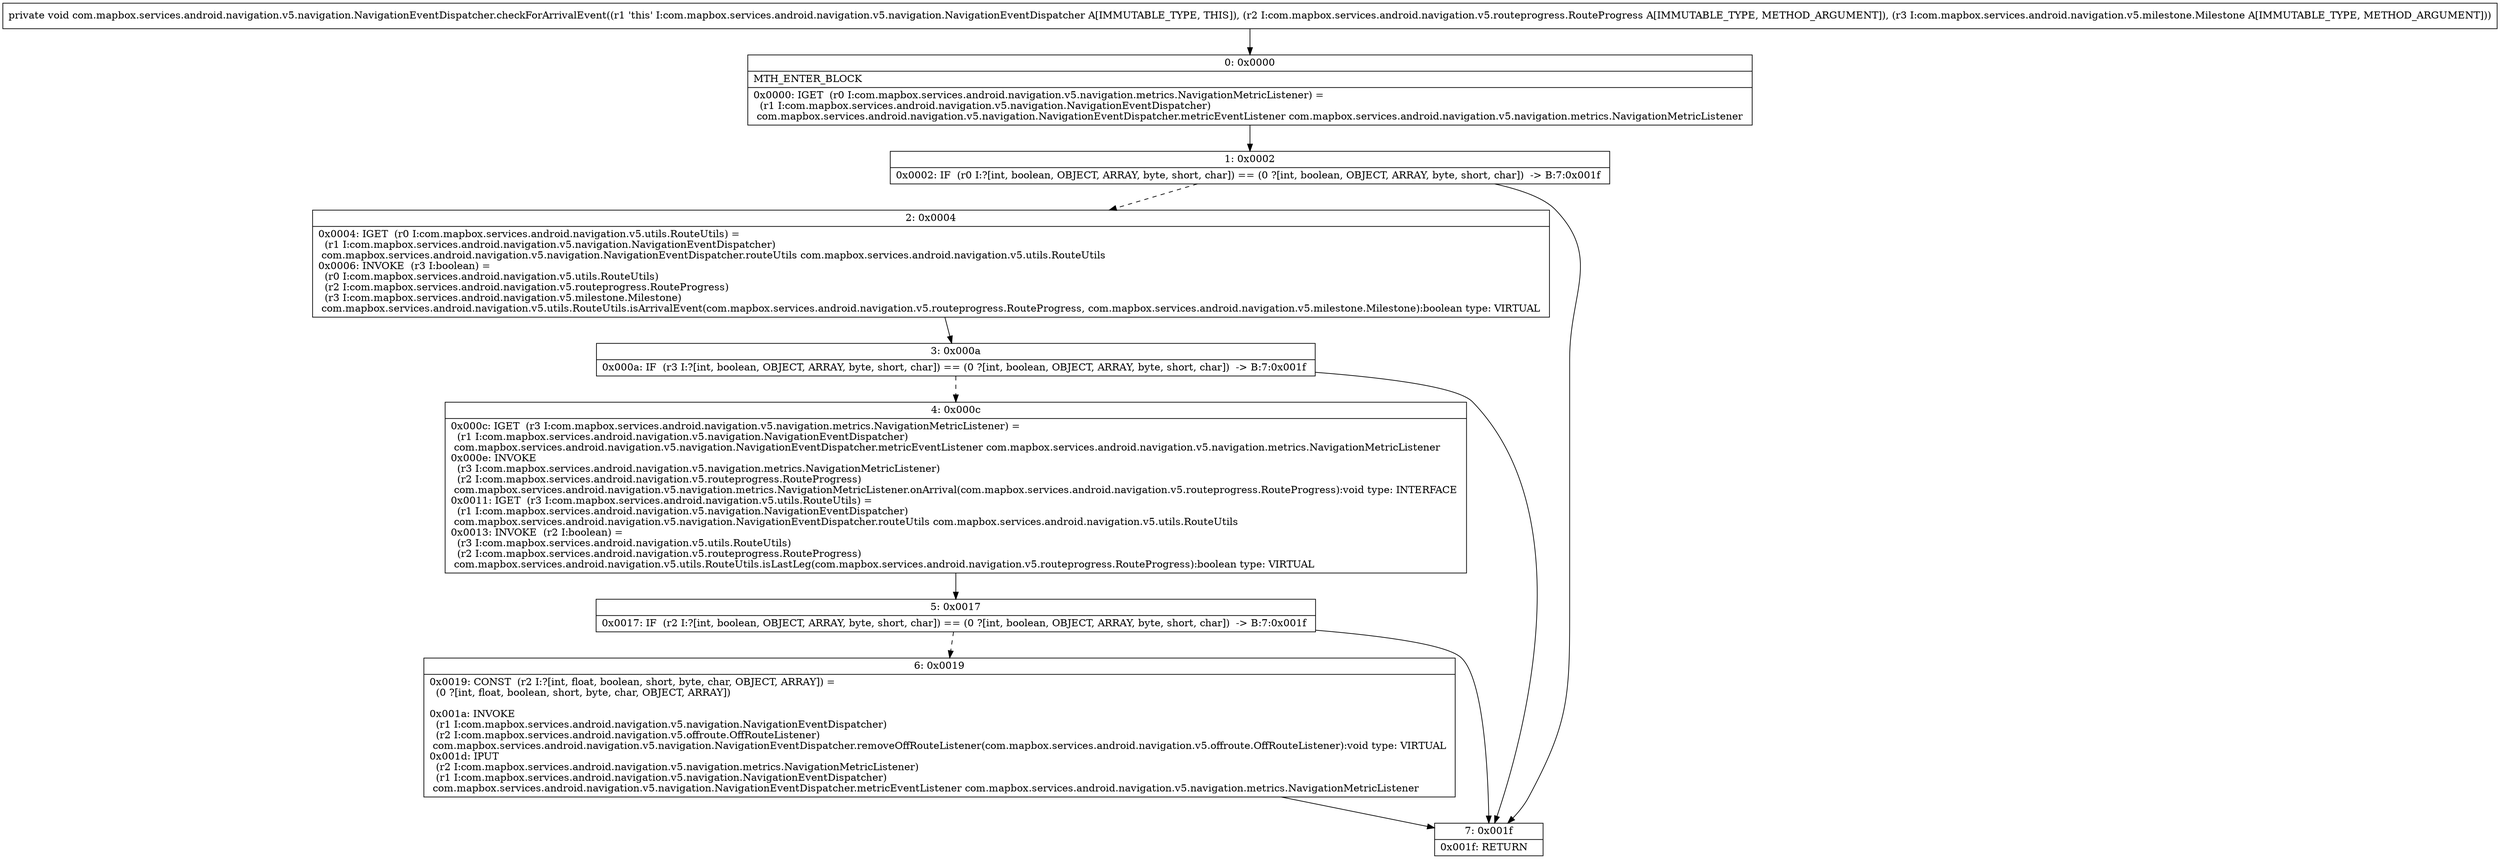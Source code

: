 digraph "CFG forcom.mapbox.services.android.navigation.v5.navigation.NavigationEventDispatcher.checkForArrivalEvent(Lcom\/mapbox\/services\/android\/navigation\/v5\/routeprogress\/RouteProgress;Lcom\/mapbox\/services\/android\/navigation\/v5\/milestone\/Milestone;)V" {
Node_0 [shape=record,label="{0\:\ 0x0000|MTH_ENTER_BLOCK\l|0x0000: IGET  (r0 I:com.mapbox.services.android.navigation.v5.navigation.metrics.NavigationMetricListener) = \l  (r1 I:com.mapbox.services.android.navigation.v5.navigation.NavigationEventDispatcher)\l com.mapbox.services.android.navigation.v5.navigation.NavigationEventDispatcher.metricEventListener com.mapbox.services.android.navigation.v5.navigation.metrics.NavigationMetricListener \l}"];
Node_1 [shape=record,label="{1\:\ 0x0002|0x0002: IF  (r0 I:?[int, boolean, OBJECT, ARRAY, byte, short, char]) == (0 ?[int, boolean, OBJECT, ARRAY, byte, short, char])  \-\> B:7:0x001f \l}"];
Node_2 [shape=record,label="{2\:\ 0x0004|0x0004: IGET  (r0 I:com.mapbox.services.android.navigation.v5.utils.RouteUtils) = \l  (r1 I:com.mapbox.services.android.navigation.v5.navigation.NavigationEventDispatcher)\l com.mapbox.services.android.navigation.v5.navigation.NavigationEventDispatcher.routeUtils com.mapbox.services.android.navigation.v5.utils.RouteUtils \l0x0006: INVOKE  (r3 I:boolean) = \l  (r0 I:com.mapbox.services.android.navigation.v5.utils.RouteUtils)\l  (r2 I:com.mapbox.services.android.navigation.v5.routeprogress.RouteProgress)\l  (r3 I:com.mapbox.services.android.navigation.v5.milestone.Milestone)\l com.mapbox.services.android.navigation.v5.utils.RouteUtils.isArrivalEvent(com.mapbox.services.android.navigation.v5.routeprogress.RouteProgress, com.mapbox.services.android.navigation.v5.milestone.Milestone):boolean type: VIRTUAL \l}"];
Node_3 [shape=record,label="{3\:\ 0x000a|0x000a: IF  (r3 I:?[int, boolean, OBJECT, ARRAY, byte, short, char]) == (0 ?[int, boolean, OBJECT, ARRAY, byte, short, char])  \-\> B:7:0x001f \l}"];
Node_4 [shape=record,label="{4\:\ 0x000c|0x000c: IGET  (r3 I:com.mapbox.services.android.navigation.v5.navigation.metrics.NavigationMetricListener) = \l  (r1 I:com.mapbox.services.android.navigation.v5.navigation.NavigationEventDispatcher)\l com.mapbox.services.android.navigation.v5.navigation.NavigationEventDispatcher.metricEventListener com.mapbox.services.android.navigation.v5.navigation.metrics.NavigationMetricListener \l0x000e: INVOKE  \l  (r3 I:com.mapbox.services.android.navigation.v5.navigation.metrics.NavigationMetricListener)\l  (r2 I:com.mapbox.services.android.navigation.v5.routeprogress.RouteProgress)\l com.mapbox.services.android.navigation.v5.navigation.metrics.NavigationMetricListener.onArrival(com.mapbox.services.android.navigation.v5.routeprogress.RouteProgress):void type: INTERFACE \l0x0011: IGET  (r3 I:com.mapbox.services.android.navigation.v5.utils.RouteUtils) = \l  (r1 I:com.mapbox.services.android.navigation.v5.navigation.NavigationEventDispatcher)\l com.mapbox.services.android.navigation.v5.navigation.NavigationEventDispatcher.routeUtils com.mapbox.services.android.navigation.v5.utils.RouteUtils \l0x0013: INVOKE  (r2 I:boolean) = \l  (r3 I:com.mapbox.services.android.navigation.v5.utils.RouteUtils)\l  (r2 I:com.mapbox.services.android.navigation.v5.routeprogress.RouteProgress)\l com.mapbox.services.android.navigation.v5.utils.RouteUtils.isLastLeg(com.mapbox.services.android.navigation.v5.routeprogress.RouteProgress):boolean type: VIRTUAL \l}"];
Node_5 [shape=record,label="{5\:\ 0x0017|0x0017: IF  (r2 I:?[int, boolean, OBJECT, ARRAY, byte, short, char]) == (0 ?[int, boolean, OBJECT, ARRAY, byte, short, char])  \-\> B:7:0x001f \l}"];
Node_6 [shape=record,label="{6\:\ 0x0019|0x0019: CONST  (r2 I:?[int, float, boolean, short, byte, char, OBJECT, ARRAY]) = \l  (0 ?[int, float, boolean, short, byte, char, OBJECT, ARRAY])\l \l0x001a: INVOKE  \l  (r1 I:com.mapbox.services.android.navigation.v5.navigation.NavigationEventDispatcher)\l  (r2 I:com.mapbox.services.android.navigation.v5.offroute.OffRouteListener)\l com.mapbox.services.android.navigation.v5.navigation.NavigationEventDispatcher.removeOffRouteListener(com.mapbox.services.android.navigation.v5.offroute.OffRouteListener):void type: VIRTUAL \l0x001d: IPUT  \l  (r2 I:com.mapbox.services.android.navigation.v5.navigation.metrics.NavigationMetricListener)\l  (r1 I:com.mapbox.services.android.navigation.v5.navigation.NavigationEventDispatcher)\l com.mapbox.services.android.navigation.v5.navigation.NavigationEventDispatcher.metricEventListener com.mapbox.services.android.navigation.v5.navigation.metrics.NavigationMetricListener \l}"];
Node_7 [shape=record,label="{7\:\ 0x001f|0x001f: RETURN   \l}"];
MethodNode[shape=record,label="{private void com.mapbox.services.android.navigation.v5.navigation.NavigationEventDispatcher.checkForArrivalEvent((r1 'this' I:com.mapbox.services.android.navigation.v5.navigation.NavigationEventDispatcher A[IMMUTABLE_TYPE, THIS]), (r2 I:com.mapbox.services.android.navigation.v5.routeprogress.RouteProgress A[IMMUTABLE_TYPE, METHOD_ARGUMENT]), (r3 I:com.mapbox.services.android.navigation.v5.milestone.Milestone A[IMMUTABLE_TYPE, METHOD_ARGUMENT])) }"];
MethodNode -> Node_0;
Node_0 -> Node_1;
Node_1 -> Node_2[style=dashed];
Node_1 -> Node_7;
Node_2 -> Node_3;
Node_3 -> Node_4[style=dashed];
Node_3 -> Node_7;
Node_4 -> Node_5;
Node_5 -> Node_6[style=dashed];
Node_5 -> Node_7;
Node_6 -> Node_7;
}

